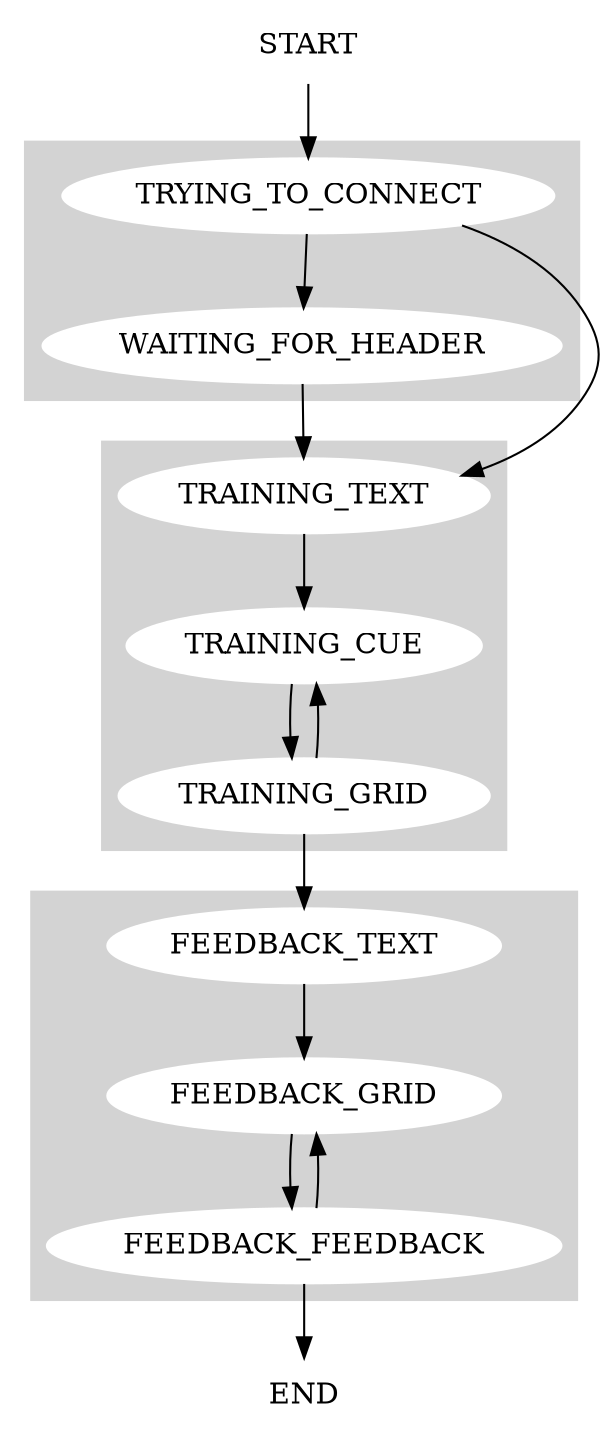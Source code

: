 digraph G {

	node [style=filled,color=white];

	subgraph cluster_0 {
		style=filled;
		color=lightgrey;
		TRYING_TO_CONNECT;
		WAITING_FOR_HEADER;
	}


	subgraph cluster_1 {
		style=filled;
		color=lightgrey;
		TRAINING_TEXT
		TRAINING_CUE
		TRAINING_GRID 
}

	subgraph cluster_2 {
		style=filled;
		color=lightgrey;
		FEEDBACK_TEXT
		FEEDBACK_GRID 
		FEEDBACK_FEEDBACK 
}

	START -> TRYING_TO_CONNECT;
	TRYING_TO_CONNECT -> TRAINING_TEXT;
	TRYING_TO_CONNECT -> WAITING_FOR_HEADER;
	WAITING_FOR_HEADER -> TRAINING_TEXT;
	TRAINING_TEXT -> TRAINING_CUE;
	TRAINING_CUE -> TRAINING_GRID;
	TRAINING_GRID -> TRAINING_CUE;
	TRAINING_GRID -> FEEDBACK_TEXT;
	FEEDBACK_TEXT -> FEEDBACK_GRID;
	FEEDBACK_GRID -> FEEDBACK_FEEDBACK;
	FEEDBACK_FEEDBACK -> FEEDBACK_GRID;
	FEEDBACK_FEEDBACK -> END;
	
	END;
	START
}